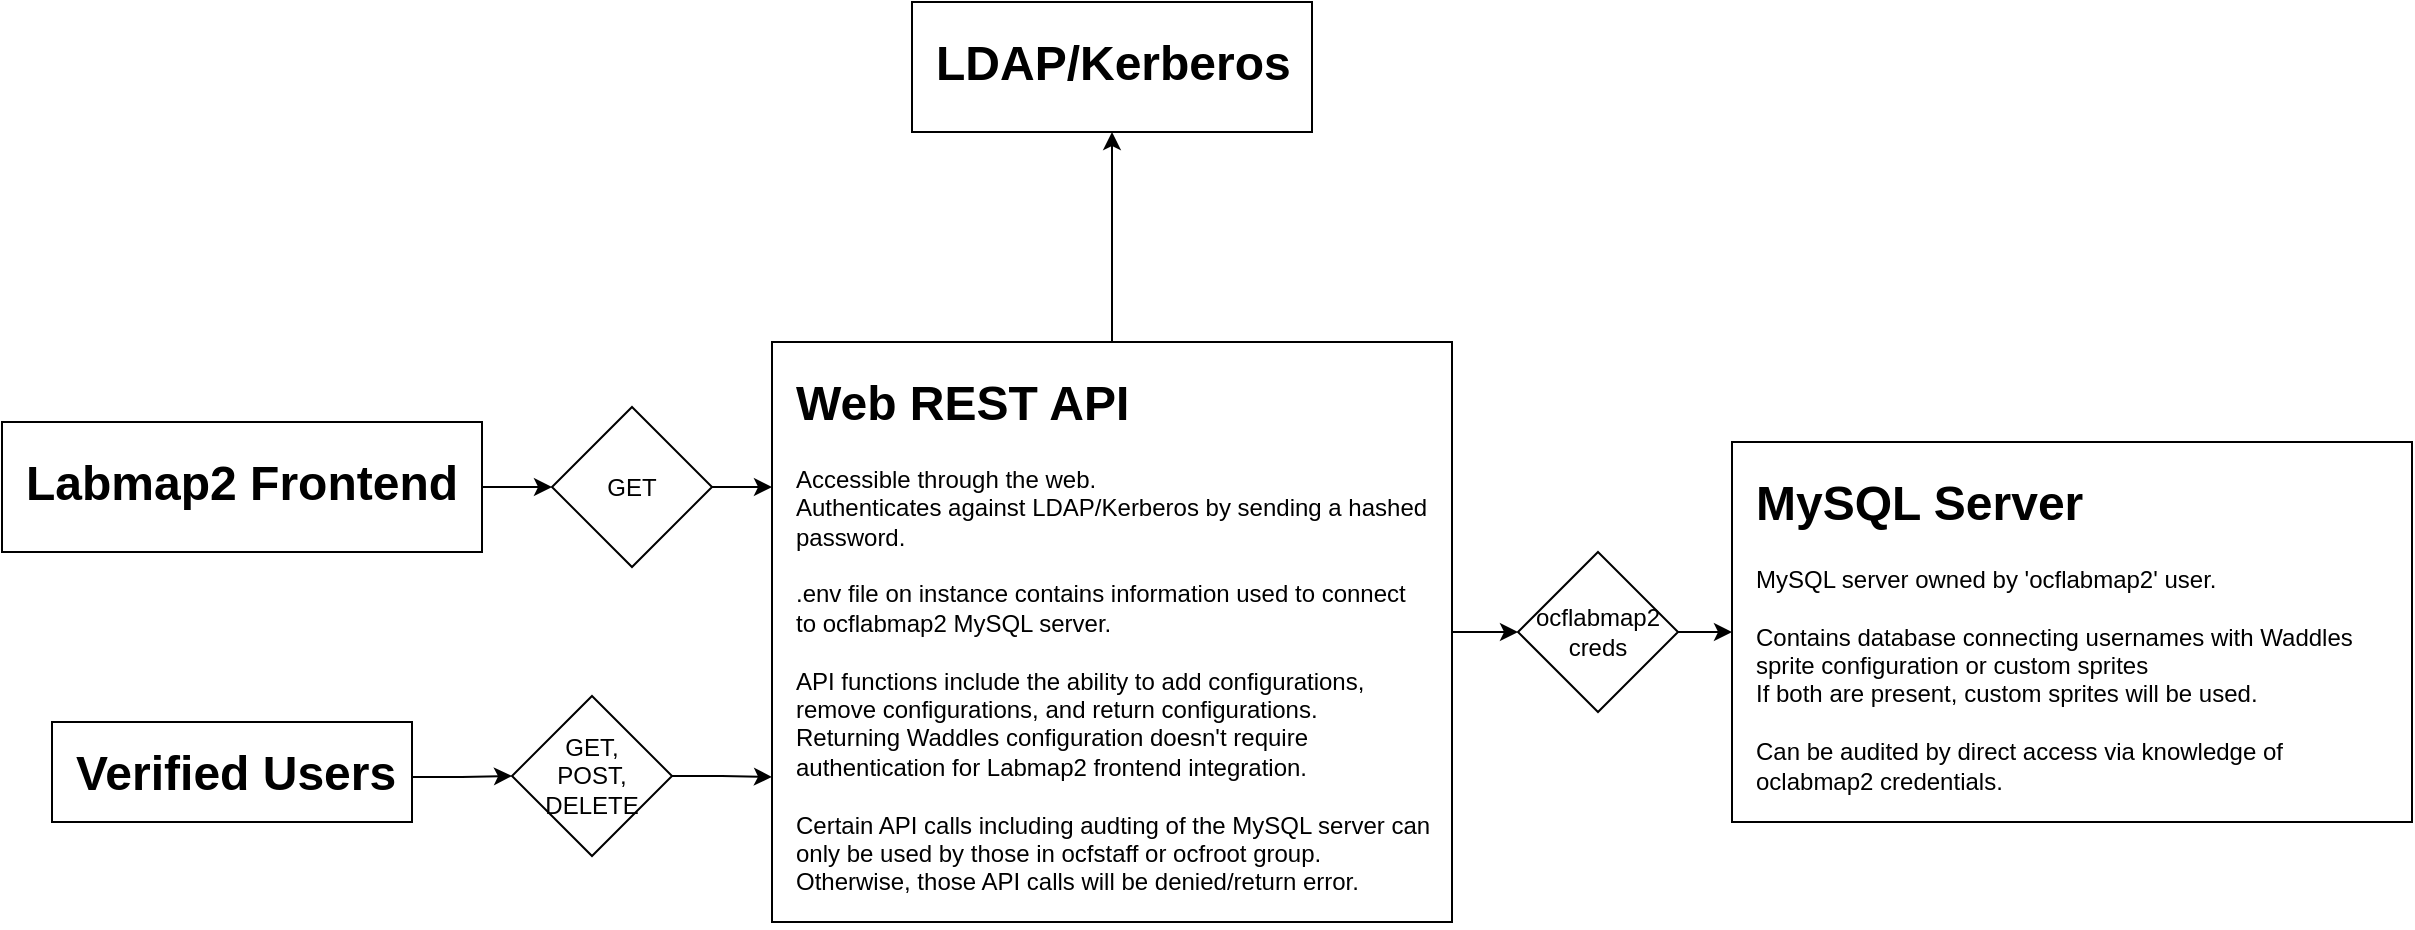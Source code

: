 <mxfile version="25.0.1">
  <diagram name="Page-1" id="upu7u1TRUtgV5ll88ytz">
    <mxGraphModel dx="1364" dy="843" grid="1" gridSize="10" guides="1" tooltips="1" connect="1" arrows="1" fold="1" page="1" pageScale="1" pageWidth="1280" pageHeight="600" math="0" shadow="0">
      <root>
        <mxCell id="0" />
        <mxCell id="1" parent="0" />
        <mxCell id="UN89zv1u0d-u-18u6nM9-2" value="" style="rounded=0;whiteSpace=wrap;html=1;" vertex="1" parent="1">
          <mxGeometry x="50" y="400" width="180" height="50" as="geometry" />
        </mxCell>
        <mxCell id="UN89zv1u0d-u-18u6nM9-20" style="edgeStyle=orthogonalEdgeStyle;rounded=0;orthogonalLoop=1;jettySize=auto;html=1;entryX=0;entryY=0.5;entryDx=0;entryDy=0;" edge="1" parent="1" source="UN89zv1u0d-u-18u6nM9-4" target="UN89zv1u0d-u-18u6nM9-18">
          <mxGeometry relative="1" as="geometry" />
        </mxCell>
        <mxCell id="UN89zv1u0d-u-18u6nM9-4" value="&lt;h1 style=&quot;margin-top: 0px;&quot;&gt;&lt;span style=&quot;background-color: initial;&quot;&gt;Verified Users&lt;/span&gt;&lt;/h1&gt;&lt;h1 style=&quot;margin-top: 0px;&quot;&gt;&lt;br&gt;&lt;/h1&gt;" style="text;html=1;whiteSpace=wrap;overflow=hidden;rounded=0;" vertex="1" parent="1">
          <mxGeometry x="60" y="405" width="170" height="45" as="geometry" />
        </mxCell>
        <mxCell id="UN89zv1u0d-u-18u6nM9-16" style="edgeStyle=orthogonalEdgeStyle;rounded=0;orthogonalLoop=1;jettySize=auto;html=1;entryX=0;entryY=0.5;entryDx=0;entryDy=0;" edge="1" parent="1" source="UN89zv1u0d-u-18u6nM9-5" target="UN89zv1u0d-u-18u6nM9-15">
          <mxGeometry relative="1" as="geometry" />
        </mxCell>
        <mxCell id="UN89zv1u0d-u-18u6nM9-29" style="edgeStyle=orthogonalEdgeStyle;rounded=0;orthogonalLoop=1;jettySize=auto;html=1;exitX=0.5;exitY=0;exitDx=0;exitDy=0;entryX=0.5;entryY=1;entryDx=0;entryDy=0;" edge="1" parent="1" source="UN89zv1u0d-u-18u6nM9-5" target="UN89zv1u0d-u-18u6nM9-27">
          <mxGeometry relative="1" as="geometry" />
        </mxCell>
        <mxCell id="UN89zv1u0d-u-18u6nM9-5" value="" style="rounded=0;whiteSpace=wrap;html=1;" vertex="1" parent="1">
          <mxGeometry x="410" y="210" width="340" height="290" as="geometry" />
        </mxCell>
        <mxCell id="UN89zv1u0d-u-18u6nM9-6" value="&lt;h1 style=&quot;margin-top: 0px;&quot;&gt;Web REST API&lt;/h1&gt;&lt;div&gt;Accessible through the web.&lt;/div&gt;&lt;div&gt;Authenticates against LDAP/Kerberos by sending a hashed password.&lt;/div&gt;&lt;div&gt;&lt;br&gt;&lt;/div&gt;&lt;div&gt;.env file on instance contains information used to connect&lt;/div&gt;&lt;div&gt;to ocflabmap2 MySQL server.&lt;/div&gt;&lt;div&gt;&lt;br&gt;&lt;/div&gt;&lt;div&gt;API functions include the ability to add configurations, remove configurations, and return configurations.&lt;/div&gt;&lt;div&gt;Returning Waddles configuration doesn&#39;t require authentication for Labmap2 frontend integration.&lt;/div&gt;&lt;div&gt;&lt;br&gt;&lt;/div&gt;&lt;div&gt;Certain API calls including audting of the MySQL server can only be used by those in ocfstaff or ocfroot group. Otherwise, those API calls will be denied/return error.&lt;/div&gt;" style="text;html=1;whiteSpace=wrap;overflow=hidden;rounded=0;" vertex="1" parent="1">
          <mxGeometry x="420" y="220" width="320" height="280" as="geometry" />
        </mxCell>
        <mxCell id="UN89zv1u0d-u-18u6nM9-7" value="" style="rounded=0;whiteSpace=wrap;html=1;" vertex="1" parent="1">
          <mxGeometry x="890" y="260" width="340" height="190" as="geometry" />
        </mxCell>
        <mxCell id="UN89zv1u0d-u-18u6nM9-8" value="&lt;h1 style=&quot;margin-top: 0px;&quot;&gt;&lt;span style=&quot;background-color: initial;&quot;&gt;MySQL Server&lt;/span&gt;&lt;/h1&gt;&lt;div&gt;&lt;span style=&quot;background-color: initial;&quot;&gt;MySQL server owned by &#39;ocflabmap2&#39; user.&lt;/span&gt;&lt;/div&gt;&lt;div&gt;&lt;span style=&quot;background-color: initial;&quot;&gt;&lt;br&gt;&lt;/span&gt;&lt;/div&gt;&lt;div&gt;&lt;span style=&quot;background-color: initial;&quot;&gt;Contains database connecting usernames with Waddles&lt;/span&gt;&lt;/div&gt;&lt;div&gt;&lt;span style=&quot;background-color: initial;&quot;&gt;sprite configuration or custom sprites&lt;/span&gt;&lt;/div&gt;&lt;div&gt;If both are present, custom sprites will be used.&lt;/div&gt;&lt;div&gt;&lt;br&gt;&lt;/div&gt;&lt;div&gt;Can be audited by direct access via knowledge of oclabmap2 credentials.&lt;/div&gt;" style="text;html=1;whiteSpace=wrap;overflow=hidden;rounded=0;" vertex="1" parent="1">
          <mxGeometry x="900" y="270" width="320" height="170" as="geometry" />
        </mxCell>
        <mxCell id="UN89zv1u0d-u-18u6nM9-25" style="edgeStyle=orthogonalEdgeStyle;rounded=0;orthogonalLoop=1;jettySize=auto;html=1;exitX=1;exitY=0.5;exitDx=0;exitDy=0;entryX=0;entryY=0.5;entryDx=0;entryDy=0;" edge="1" parent="1" source="UN89zv1u0d-u-18u6nM9-9" target="UN89zv1u0d-u-18u6nM9-19">
          <mxGeometry relative="1" as="geometry" />
        </mxCell>
        <mxCell id="UN89zv1u0d-u-18u6nM9-9" value="" style="rounded=0;whiteSpace=wrap;html=1;" vertex="1" parent="1">
          <mxGeometry x="25" y="250" width="240" height="65" as="geometry" />
        </mxCell>
        <mxCell id="UN89zv1u0d-u-18u6nM9-10" value="&lt;h1 style=&quot;margin-top: 0px;&quot;&gt;Labmap2 Frontend&lt;/h1&gt;" style="text;html=1;whiteSpace=wrap;overflow=hidden;rounded=0;" vertex="1" parent="1">
          <mxGeometry x="35" y="260" width="220" height="45" as="geometry" />
        </mxCell>
        <mxCell id="UN89zv1u0d-u-18u6nM9-17" style="edgeStyle=orthogonalEdgeStyle;rounded=0;orthogonalLoop=1;jettySize=auto;html=1;exitX=1;exitY=0.5;exitDx=0;exitDy=0;entryX=0;entryY=0.5;entryDx=0;entryDy=0;" edge="1" parent="1" source="UN89zv1u0d-u-18u6nM9-15" target="UN89zv1u0d-u-18u6nM9-7">
          <mxGeometry relative="1" as="geometry" />
        </mxCell>
        <mxCell id="UN89zv1u0d-u-18u6nM9-15" value="ocflabmap2&lt;div&gt;creds&lt;/div&gt;" style="rhombus;whiteSpace=wrap;html=1;" vertex="1" parent="1">
          <mxGeometry x="783" y="315" width="80" height="80" as="geometry" />
        </mxCell>
        <mxCell id="UN89zv1u0d-u-18u6nM9-21" style="edgeStyle=orthogonalEdgeStyle;rounded=0;orthogonalLoop=1;jettySize=auto;html=1;entryX=0;entryY=0.75;entryDx=0;entryDy=0;" edge="1" parent="1" source="UN89zv1u0d-u-18u6nM9-18" target="UN89zv1u0d-u-18u6nM9-5">
          <mxGeometry relative="1" as="geometry" />
        </mxCell>
        <mxCell id="UN89zv1u0d-u-18u6nM9-18" value="GET,&lt;br&gt;POST,&lt;div&gt;DELETE&lt;/div&gt;" style="rhombus;whiteSpace=wrap;html=1;" vertex="1" parent="1">
          <mxGeometry x="280" y="387" width="80" height="80" as="geometry" />
        </mxCell>
        <mxCell id="UN89zv1u0d-u-18u6nM9-26" style="edgeStyle=orthogonalEdgeStyle;rounded=0;orthogonalLoop=1;jettySize=auto;html=1;exitX=1;exitY=0.5;exitDx=0;exitDy=0;entryX=0;entryY=0.25;entryDx=0;entryDy=0;" edge="1" parent="1" source="UN89zv1u0d-u-18u6nM9-19" target="UN89zv1u0d-u-18u6nM9-5">
          <mxGeometry relative="1" as="geometry" />
        </mxCell>
        <mxCell id="UN89zv1u0d-u-18u6nM9-19" value="GET" style="rhombus;whiteSpace=wrap;html=1;" vertex="1" parent="1">
          <mxGeometry x="300" y="242.5" width="80" height="80" as="geometry" />
        </mxCell>
        <mxCell id="UN89zv1u0d-u-18u6nM9-27" value="" style="rounded=0;whiteSpace=wrap;html=1;" vertex="1" parent="1">
          <mxGeometry x="480" y="40" width="200" height="65" as="geometry" />
        </mxCell>
        <mxCell id="UN89zv1u0d-u-18u6nM9-28" value="&lt;h1 style=&quot;margin-top: 0px;&quot;&gt;LDAP/Kerberos&lt;/h1&gt;" style="text;html=1;whiteSpace=wrap;overflow=hidden;rounded=0;" vertex="1" parent="1">
          <mxGeometry x="490" y="50" width="190" height="45" as="geometry" />
        </mxCell>
      </root>
    </mxGraphModel>
  </diagram>
</mxfile>
